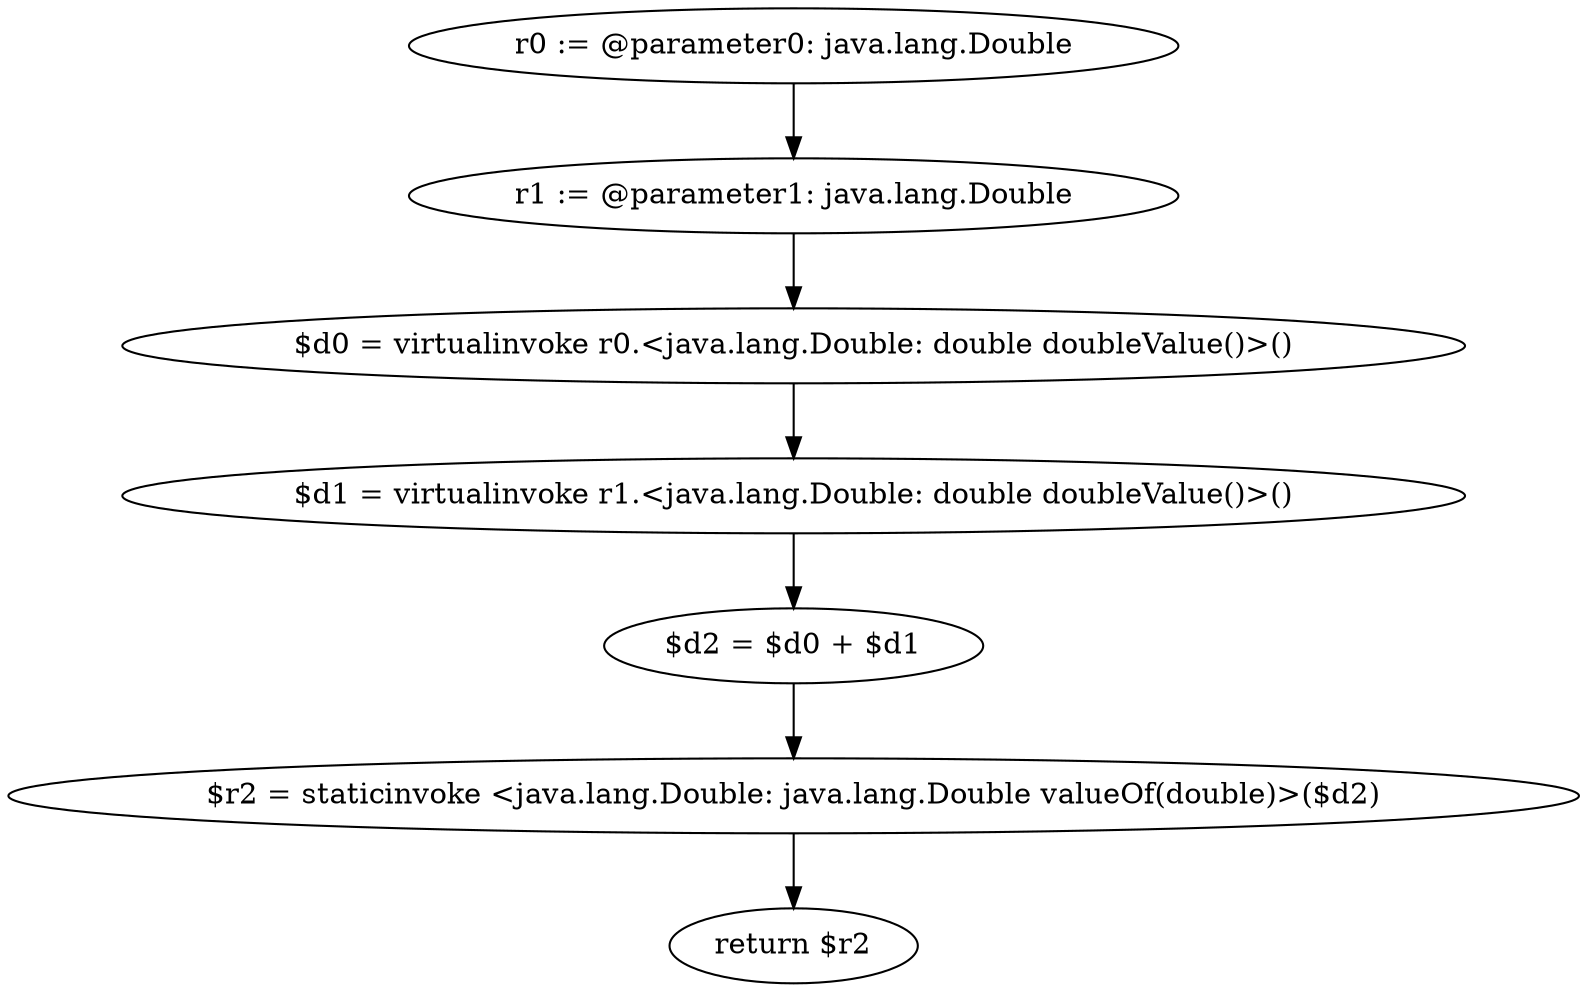 digraph "unitGraph" {
    "r0 := @parameter0: java.lang.Double"
    "r1 := @parameter1: java.lang.Double"
    "$d0 = virtualinvoke r0.<java.lang.Double: double doubleValue()>()"
    "$d1 = virtualinvoke r1.<java.lang.Double: double doubleValue()>()"
    "$d2 = $d0 + $d1"
    "$r2 = staticinvoke <java.lang.Double: java.lang.Double valueOf(double)>($d2)"
    "return $r2"
    "r0 := @parameter0: java.lang.Double"->"r1 := @parameter1: java.lang.Double";
    "r1 := @parameter1: java.lang.Double"->"$d0 = virtualinvoke r0.<java.lang.Double: double doubleValue()>()";
    "$d0 = virtualinvoke r0.<java.lang.Double: double doubleValue()>()"->"$d1 = virtualinvoke r1.<java.lang.Double: double doubleValue()>()";
    "$d1 = virtualinvoke r1.<java.lang.Double: double doubleValue()>()"->"$d2 = $d0 + $d1";
    "$d2 = $d0 + $d1"->"$r2 = staticinvoke <java.lang.Double: java.lang.Double valueOf(double)>($d2)";
    "$r2 = staticinvoke <java.lang.Double: java.lang.Double valueOf(double)>($d2)"->"return $r2";
}
